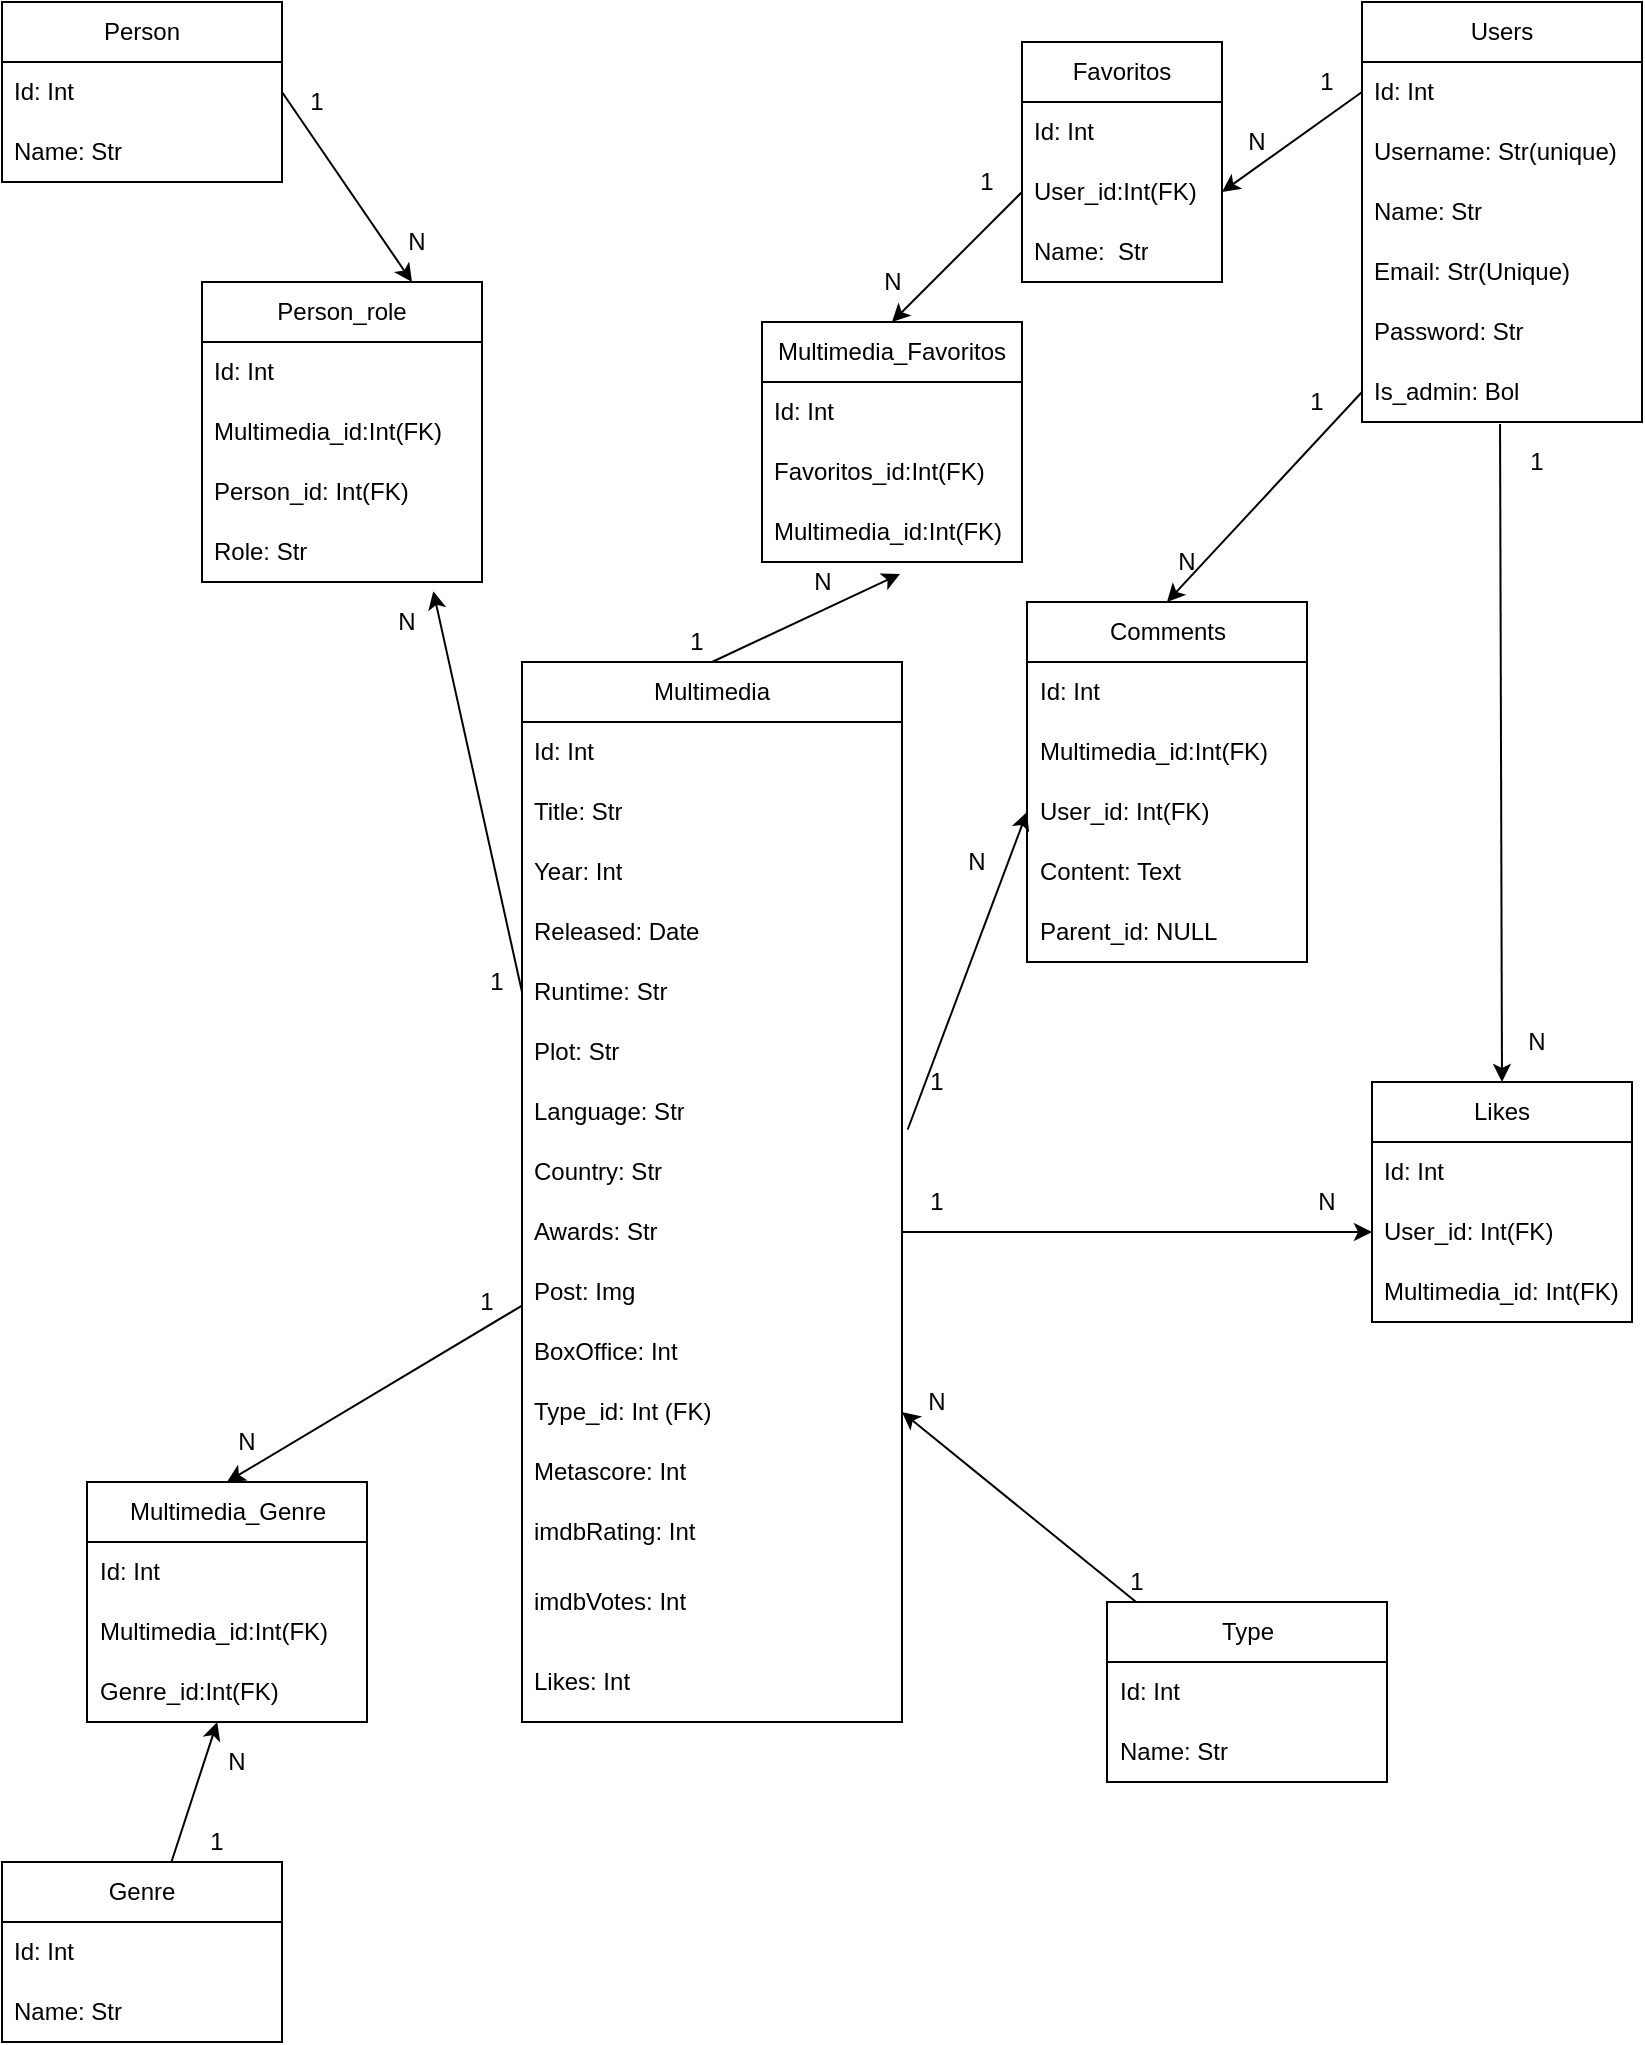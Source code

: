 <mxfile>
    <diagram id="bkgkgmPbTWXAyWraGlyu" name="Page-1">
        <mxGraphModel dx="1456" dy="627" grid="1" gridSize="10" guides="1" tooltips="1" connect="1" arrows="1" fold="1" page="1" pageScale="1" pageWidth="850" pageHeight="1100" math="0" shadow="0">
            <root>
                <mxCell id="0"/>
                <mxCell id="1" parent="0"/>
                <mxCell id="5" value="Users" style="swimlane;fontStyle=0;childLayout=stackLayout;horizontal=1;startSize=30;horizontalStack=0;resizeParent=1;resizeParentMax=0;resizeLast=0;collapsible=1;marginBottom=0;whiteSpace=wrap;html=1;rounded=0;" parent="1" vertex="1">
                    <mxGeometry x="700" y="10" width="140" height="210" as="geometry">
                        <mxRectangle x="550" y="90" width="70" height="30" as="alternateBounds"/>
                    </mxGeometry>
                </mxCell>
                <mxCell id="6" value="Id: Int" style="text;strokeColor=none;fillColor=none;align=left;verticalAlign=middle;spacingLeft=4;spacingRight=4;overflow=hidden;points=[[0,0.5],[1,0.5]];portConstraint=eastwest;rotatable=0;whiteSpace=wrap;html=1;" parent="5" vertex="1">
                    <mxGeometry y="30" width="140" height="30" as="geometry"/>
                </mxCell>
                <mxCell id="7" value="Username: Str(unique)" style="text;strokeColor=none;fillColor=none;align=left;verticalAlign=middle;spacingLeft=4;spacingRight=4;overflow=hidden;points=[[0,0.5],[1,0.5]];portConstraint=eastwest;rotatable=0;whiteSpace=wrap;html=1;" parent="5" vertex="1">
                    <mxGeometry y="60" width="140" height="30" as="geometry"/>
                </mxCell>
                <mxCell id="8" value="Name: Str" style="text;strokeColor=none;fillColor=none;align=left;verticalAlign=middle;spacingLeft=4;spacingRight=4;overflow=hidden;points=[[0,0.5],[1,0.5]];portConstraint=eastwest;rotatable=0;whiteSpace=wrap;html=1;" parent="5" vertex="1">
                    <mxGeometry y="90" width="140" height="30" as="geometry"/>
                </mxCell>
                <mxCell id="11" value="Email: Str(Unique)" style="text;strokeColor=none;fillColor=none;align=left;verticalAlign=middle;spacingLeft=4;spacingRight=4;overflow=hidden;points=[[0,0.5],[1,0.5]];portConstraint=eastwest;rotatable=0;whiteSpace=wrap;html=1;" parent="5" vertex="1">
                    <mxGeometry y="120" width="140" height="30" as="geometry"/>
                </mxCell>
                <mxCell id="12" value="Password: Str" style="text;strokeColor=none;fillColor=none;align=left;verticalAlign=middle;spacingLeft=4;spacingRight=4;overflow=hidden;points=[[0,0.5],[1,0.5]];portConstraint=eastwest;rotatable=0;whiteSpace=wrap;html=1;" parent="5" vertex="1">
                    <mxGeometry y="150" width="140" height="30" as="geometry"/>
                </mxCell>
                <mxCell id="14" value="Is_admin: Bol" style="text;strokeColor=none;fillColor=none;align=left;verticalAlign=middle;spacingLeft=4;spacingRight=4;overflow=hidden;points=[[0,0.5],[1,0.5]];portConstraint=eastwest;rotatable=0;whiteSpace=wrap;html=1;" parent="5" vertex="1">
                    <mxGeometry y="180" width="140" height="30" as="geometry"/>
                </mxCell>
                <mxCell id="67" style="edgeStyle=none;html=1;entryX=0.75;entryY=0;entryDx=0;entryDy=0;exitX=1;exitY=0.5;exitDx=0;exitDy=0;" parent="1" source="20" target="23" edge="1">
                    <mxGeometry relative="1" as="geometry"/>
                </mxCell>
                <mxCell id="19" value="Person" style="swimlane;fontStyle=0;childLayout=stackLayout;horizontal=1;startSize=30;horizontalStack=0;resizeParent=1;resizeParentMax=0;resizeLast=0;collapsible=1;marginBottom=0;whiteSpace=wrap;html=1;rounded=0;sketch=0;" parent="1" vertex="1">
                    <mxGeometry x="20" y="10" width="140" height="90" as="geometry"/>
                </mxCell>
                <mxCell id="20" value="Id: Int" style="text;strokeColor=none;fillColor=none;align=left;verticalAlign=middle;spacingLeft=4;spacingRight=4;overflow=hidden;points=[[0,0.5],[1,0.5]];portConstraint=eastwest;rotatable=0;whiteSpace=wrap;html=1;rounded=0;sketch=0;" parent="19" vertex="1">
                    <mxGeometry y="30" width="140" height="30" as="geometry"/>
                </mxCell>
                <mxCell id="21" value="Name: Str" style="text;strokeColor=none;fillColor=none;align=left;verticalAlign=middle;spacingLeft=4;spacingRight=4;overflow=hidden;points=[[0,0.5],[1,0.5]];portConstraint=eastwest;rotatable=0;whiteSpace=wrap;html=1;rounded=0;sketch=0;" parent="19" vertex="1">
                    <mxGeometry y="60" width="140" height="30" as="geometry"/>
                </mxCell>
                <mxCell id="68" style="edgeStyle=none;html=1;exitX=0;exitY=0.5;exitDx=0;exitDy=0;entryX=0.826;entryY=1.153;entryDx=0;entryDy=0;entryPerimeter=0;" parent="1" source="32" target="27" edge="1">
                    <mxGeometry relative="1" as="geometry">
                        <mxPoint x="150" y="430" as="targetPoint"/>
                    </mxGeometry>
                </mxCell>
                <mxCell id="23" value="Person_role" style="swimlane;fontStyle=0;childLayout=stackLayout;horizontal=1;startSize=30;horizontalStack=0;resizeParent=1;resizeParentMax=0;resizeLast=0;collapsible=1;marginBottom=0;whiteSpace=wrap;html=1;rounded=0;sketch=0;" parent="1" vertex="1">
                    <mxGeometry x="120" y="150" width="140" height="150" as="geometry"/>
                </mxCell>
                <mxCell id="24" value="Id: Int" style="text;strokeColor=none;fillColor=none;align=left;verticalAlign=middle;spacingLeft=4;spacingRight=4;overflow=hidden;points=[[0,0.5],[1,0.5]];portConstraint=eastwest;rotatable=0;whiteSpace=wrap;html=1;rounded=0;sketch=0;" parent="23" vertex="1">
                    <mxGeometry y="30" width="140" height="30" as="geometry"/>
                </mxCell>
                <mxCell id="25" value="Multimedia_id:Int(FK)" style="text;strokeColor=none;fillColor=none;align=left;verticalAlign=middle;spacingLeft=4;spacingRight=4;overflow=hidden;points=[[0,0.5],[1,0.5]];portConstraint=eastwest;rotatable=0;whiteSpace=wrap;html=1;rounded=0;sketch=0;" parent="23" vertex="1">
                    <mxGeometry y="60" width="140" height="30" as="geometry"/>
                </mxCell>
                <mxCell id="26" value="Person_id: Int(FK)" style="text;strokeColor=none;fillColor=none;align=left;verticalAlign=middle;spacingLeft=4;spacingRight=4;overflow=hidden;points=[[0,0.5],[1,0.5]];portConstraint=eastwest;rotatable=0;whiteSpace=wrap;html=1;rounded=0;sketch=0;" parent="23" vertex="1">
                    <mxGeometry y="90" width="140" height="30" as="geometry"/>
                </mxCell>
                <mxCell id="27" value="Role: Str" style="text;strokeColor=none;fillColor=none;align=left;verticalAlign=middle;spacingLeft=4;spacingRight=4;overflow=hidden;points=[[0,0.5],[1,0.5]];portConstraint=eastwest;rotatable=0;whiteSpace=wrap;html=1;rounded=0;sketch=0;" parent="23" vertex="1">
                    <mxGeometry y="120" width="140" height="30" as="geometry"/>
                </mxCell>
                <mxCell id="62" style="edgeStyle=none;html=1;entryX=0.5;entryY=0;entryDx=0;entryDy=0;" parent="1" source="28" target="45" edge="1">
                    <mxGeometry relative="1" as="geometry"/>
                </mxCell>
                <mxCell id="61" style="edgeStyle=none;html=1;" parent="1" source="37" target="47" edge="1">
                    <mxGeometry relative="1" as="geometry"/>
                </mxCell>
                <mxCell id="37" value="Genre" style="swimlane;fontStyle=0;childLayout=stackLayout;horizontal=1;startSize=30;horizontalStack=0;resizeParent=1;resizeParentMax=0;resizeLast=0;collapsible=1;marginBottom=0;whiteSpace=wrap;html=1;rounded=0;sketch=0;" parent="1" vertex="1">
                    <mxGeometry x="20" y="940" width="140" height="90" as="geometry"/>
                </mxCell>
                <mxCell id="38" value="Id: Int" style="text;strokeColor=none;fillColor=none;align=left;verticalAlign=middle;spacingLeft=4;spacingRight=4;overflow=hidden;points=[[0,0.5],[1,0.5]];portConstraint=eastwest;rotatable=0;whiteSpace=wrap;html=1;rounded=0;sketch=0;" parent="37" vertex="1">
                    <mxGeometry y="30" width="140" height="30" as="geometry"/>
                </mxCell>
                <mxCell id="39" value="Name: Str" style="text;strokeColor=none;fillColor=none;align=left;verticalAlign=middle;spacingLeft=4;spacingRight=4;overflow=hidden;points=[[0,0.5],[1,0.5]];portConstraint=eastwest;rotatable=0;whiteSpace=wrap;html=1;rounded=0;sketch=0;" parent="37" vertex="1">
                    <mxGeometry y="60" width="140" height="30" as="geometry"/>
                </mxCell>
                <mxCell id="45" value="Multimedia_Genre" style="swimlane;fontStyle=0;childLayout=stackLayout;horizontal=1;startSize=30;horizontalStack=0;resizeParent=1;resizeParentMax=0;resizeLast=0;collapsible=1;marginBottom=0;whiteSpace=wrap;html=1;rounded=0;sketch=0;" parent="1" vertex="1">
                    <mxGeometry x="62.5" y="750" width="140" height="120" as="geometry"/>
                </mxCell>
                <mxCell id="99" value="Id: Int" style="text;strokeColor=none;fillColor=none;align=left;verticalAlign=middle;spacingLeft=4;spacingRight=4;overflow=hidden;points=[[0,0.5],[1,0.5]];portConstraint=eastwest;rotatable=0;whiteSpace=wrap;html=1;rounded=0;sketch=0;" parent="45" vertex="1">
                    <mxGeometry y="30" width="140" height="30" as="geometry"/>
                </mxCell>
                <mxCell id="46" value="Multimedia_id:Int(FK)" style="text;strokeColor=none;fillColor=none;align=left;verticalAlign=middle;spacingLeft=4;spacingRight=4;overflow=hidden;points=[[0,0.5],[1,0.5]];portConstraint=eastwest;rotatable=0;whiteSpace=wrap;html=1;rounded=0;sketch=0;" parent="45" vertex="1">
                    <mxGeometry y="60" width="140" height="30" as="geometry"/>
                </mxCell>
                <mxCell id="47" value="Genre_id:Int(FK)" style="text;strokeColor=none;fillColor=none;align=left;verticalAlign=middle;spacingLeft=4;spacingRight=4;overflow=hidden;points=[[0,0.5],[1,0.5]];portConstraint=eastwest;rotatable=0;whiteSpace=wrap;html=1;rounded=0;sketch=0;" parent="45" vertex="1">
                    <mxGeometry y="90" width="140" height="30" as="geometry"/>
                </mxCell>
                <mxCell id="76" value="1" style="text;html=1;strokeColor=none;fillColor=none;align=center;verticalAlign=middle;whiteSpace=wrap;rounded=0;sketch=0;" parent="1" vertex="1">
                    <mxGeometry x="160" y="50" width="35" height="20" as="geometry"/>
                </mxCell>
                <mxCell id="77" value="N" style="text;html=1;strokeColor=none;fillColor=none;align=center;verticalAlign=middle;whiteSpace=wrap;rounded=0;sketch=0;" parent="1" vertex="1">
                    <mxGeometry x="210" y="120" width="35" height="20" as="geometry"/>
                </mxCell>
                <mxCell id="79" value="1" style="text;html=1;strokeColor=none;fillColor=none;align=center;verticalAlign=middle;whiteSpace=wrap;rounded=0;sketch=0;" parent="1" vertex="1">
                    <mxGeometry x="245" y="650" width="35" height="20" as="geometry"/>
                </mxCell>
                <mxCell id="81" value="1" style="text;html=1;strokeColor=none;fillColor=none;align=center;verticalAlign=middle;whiteSpace=wrap;rounded=0;sketch=0;" parent="1" vertex="1">
                    <mxGeometry x="110" y="920" width="35" height="20" as="geometry"/>
                </mxCell>
                <mxCell id="83" value="N" style="text;html=1;strokeColor=none;fillColor=none;align=center;verticalAlign=middle;whiteSpace=wrap;rounded=0;sketch=0;" parent="1" vertex="1">
                    <mxGeometry x="120" y="880" width="35" height="20" as="geometry"/>
                </mxCell>
                <mxCell id="85" value="N" style="text;html=1;strokeColor=none;fillColor=none;align=center;verticalAlign=middle;whiteSpace=wrap;rounded=0;sketch=0;" parent="1" vertex="1">
                    <mxGeometry x="125" y="720" width="35" height="20" as="geometry"/>
                </mxCell>
                <mxCell id="87" value="N" style="text;html=1;strokeColor=none;fillColor=none;align=center;verticalAlign=middle;whiteSpace=wrap;rounded=0;sketch=0;" parent="1" vertex="1">
                    <mxGeometry x="205" y="310" width="35" height="20" as="geometry"/>
                </mxCell>
                <mxCell id="91" style="edgeStyle=none;html=1;entryX=1;entryY=0.5;entryDx=0;entryDy=0;" parent="1" source="88" target="94" edge="1">
                    <mxGeometry relative="1" as="geometry"/>
                </mxCell>
                <mxCell id="88" value="Type" style="swimlane;fontStyle=0;childLayout=stackLayout;horizontal=1;startSize=30;horizontalStack=0;resizeParent=1;resizeParentMax=0;resizeLast=0;collapsible=1;marginBottom=0;whiteSpace=wrap;html=1;rounded=0;sketch=0;" parent="1" vertex="1">
                    <mxGeometry x="572.5" y="810" width="140" height="90" as="geometry"/>
                </mxCell>
                <mxCell id="89" value="Id: Int" style="text;strokeColor=none;fillColor=none;align=left;verticalAlign=middle;spacingLeft=4;spacingRight=4;overflow=hidden;points=[[0,0.5],[1,0.5]];portConstraint=eastwest;rotatable=0;whiteSpace=wrap;html=1;rounded=0;sketch=0;" parent="88" vertex="1">
                    <mxGeometry y="30" width="140" height="30" as="geometry"/>
                </mxCell>
                <mxCell id="90" value="Name: Str" style="text;strokeColor=none;fillColor=none;align=left;verticalAlign=middle;spacingLeft=4;spacingRight=4;overflow=hidden;points=[[0,0.5],[1,0.5]];portConstraint=eastwest;rotatable=0;whiteSpace=wrap;html=1;rounded=0;sketch=0;" parent="88" vertex="1">
                    <mxGeometry y="60" width="140" height="30" as="geometry"/>
                </mxCell>
                <mxCell id="92" value="N" style="text;html=1;strokeColor=none;fillColor=none;align=center;verticalAlign=middle;whiteSpace=wrap;rounded=0;sketch=0;" parent="1" vertex="1">
                    <mxGeometry x="470" y="700" width="35" height="20" as="geometry"/>
                </mxCell>
                <mxCell id="93" value="1" style="text;html=1;strokeColor=none;fillColor=none;align=center;verticalAlign=middle;whiteSpace=wrap;rounded=0;sketch=0;" parent="1" vertex="1">
                    <mxGeometry x="570" y="790" width="35" height="20" as="geometry"/>
                </mxCell>
                <mxCell id="95" value="1" style="text;html=1;strokeColor=none;fillColor=none;align=center;verticalAlign=middle;whiteSpace=wrap;rounded=0;sketch=0;" parent="1" vertex="1">
                    <mxGeometry x="250" y="490" width="35" height="20" as="geometry"/>
                </mxCell>
                <mxCell id="100" value="Favoritos" style="swimlane;fontStyle=0;childLayout=stackLayout;horizontal=1;startSize=30;horizontalStack=0;resizeParent=1;resizeParentMax=0;resizeLast=0;collapsible=1;marginBottom=0;whiteSpace=wrap;html=1;rounded=0;sketch=0;" parent="1" vertex="1">
                    <mxGeometry x="530" y="30" width="100" height="120" as="geometry"/>
                </mxCell>
                <mxCell id="101" value="Id: Int" style="text;strokeColor=none;fillColor=none;align=left;verticalAlign=middle;spacingLeft=4;spacingRight=4;overflow=hidden;points=[[0,0.5],[1,0.5]];portConstraint=eastwest;rotatable=0;whiteSpace=wrap;html=1;rounded=0;sketch=0;" parent="100" vertex="1">
                    <mxGeometry y="30" width="100" height="30" as="geometry"/>
                </mxCell>
                <mxCell id="102" value="User_id:Int(FK)" style="text;strokeColor=none;fillColor=none;align=left;verticalAlign=middle;spacingLeft=4;spacingRight=4;overflow=hidden;points=[[0,0.5],[1,0.5]];portConstraint=eastwest;rotatable=0;whiteSpace=wrap;html=1;rounded=0;sketch=0;" parent="100" vertex="1">
                    <mxGeometry y="60" width="100" height="30" as="geometry"/>
                </mxCell>
                <mxCell id="103" value="Name:&amp;nbsp; Str" style="text;strokeColor=none;fillColor=none;align=left;verticalAlign=middle;spacingLeft=4;spacingRight=4;overflow=hidden;points=[[0,0.5],[1,0.5]];portConstraint=eastwest;rotatable=0;whiteSpace=wrap;html=1;rounded=0;sketch=0;" parent="100" vertex="1">
                    <mxGeometry y="90" width="100" height="30" as="geometry"/>
                </mxCell>
                <mxCell id="105" value="Multimedia_Favoritos" style="swimlane;fontStyle=0;childLayout=stackLayout;horizontal=1;startSize=30;horizontalStack=0;resizeParent=1;resizeParentMax=0;resizeLast=0;collapsible=1;marginBottom=0;whiteSpace=wrap;html=1;rounded=0;sketch=0;" parent="1" vertex="1">
                    <mxGeometry x="400" y="170" width="130" height="120" as="geometry"/>
                </mxCell>
                <mxCell id="106" value="Id: Int" style="text;strokeColor=none;fillColor=none;align=left;verticalAlign=middle;spacingLeft=4;spacingRight=4;overflow=hidden;points=[[0,0.5],[1,0.5]];portConstraint=eastwest;rotatable=0;whiteSpace=wrap;html=1;rounded=0;sketch=0;" parent="105" vertex="1">
                    <mxGeometry y="30" width="130" height="30" as="geometry"/>
                </mxCell>
                <mxCell id="107" value="Favoritos_id:Int(FK)" style="text;strokeColor=none;fillColor=none;align=left;verticalAlign=middle;spacingLeft=4;spacingRight=4;overflow=hidden;points=[[0,0.5],[1,0.5]];portConstraint=eastwest;rotatable=0;whiteSpace=wrap;html=1;rounded=0;sketch=0;" parent="105" vertex="1">
                    <mxGeometry y="60" width="130" height="30" as="geometry"/>
                </mxCell>
                <mxCell id="108" value="Multimedia_id:Int(FK)" style="text;strokeColor=none;fillColor=none;align=left;verticalAlign=middle;spacingLeft=4;spacingRight=4;overflow=hidden;points=[[0,0.5],[1,0.5]];portConstraint=eastwest;rotatable=0;whiteSpace=wrap;html=1;rounded=0;sketch=0;" parent="105" vertex="1">
                    <mxGeometry y="90" width="130" height="30" as="geometry"/>
                </mxCell>
                <mxCell id="109" style="edgeStyle=none;html=1;entryX=1;entryY=0.5;entryDx=0;entryDy=0;exitX=0;exitY=0.5;exitDx=0;exitDy=0;" parent="1" source="6" target="102" edge="1">
                    <mxGeometry relative="1" as="geometry">
                        <mxPoint x="700" y="270" as="sourcePoint"/>
                        <mxPoint x="765" y="365" as="targetPoint"/>
                    </mxGeometry>
                </mxCell>
                <mxCell id="110" value="1" style="text;html=1;strokeColor=none;fillColor=none;align=center;verticalAlign=middle;whiteSpace=wrap;rounded=0;sketch=0;" parent="1" vertex="1">
                    <mxGeometry x="665" y="40" width="35" height="20" as="geometry"/>
                </mxCell>
                <mxCell id="111" value="N" style="text;html=1;strokeColor=none;fillColor=none;align=center;verticalAlign=middle;whiteSpace=wrap;rounded=0;sketch=0;" parent="1" vertex="1">
                    <mxGeometry x="630" y="70" width="35" height="20" as="geometry"/>
                </mxCell>
                <mxCell id="114" style="edgeStyle=none;html=1;exitX=0.5;exitY=0;exitDx=0;exitDy=0;entryX=0.531;entryY=1.2;entryDx=0;entryDy=0;entryPerimeter=0;" parent="1" source="28" target="108" edge="1">
                    <mxGeometry relative="1" as="geometry">
                        <mxPoint x="640.64" y="309.59" as="targetPoint"/>
                        <mxPoint x="685" y="510" as="sourcePoint"/>
                    </mxGeometry>
                </mxCell>
                <mxCell id="115" style="edgeStyle=none;html=1;exitX=0;exitY=0.5;exitDx=0;exitDy=0;entryX=0.5;entryY=0;entryDx=0;entryDy=0;" parent="1" source="102" target="105" edge="1">
                    <mxGeometry relative="1" as="geometry">
                        <mxPoint x="400" y="130" as="targetPoint"/>
                        <mxPoint x="378" y="94" as="sourcePoint"/>
                    </mxGeometry>
                </mxCell>
                <mxCell id="118" value="1" style="text;html=1;strokeColor=none;fillColor=none;align=center;verticalAlign=middle;whiteSpace=wrap;rounded=0;sketch=0;" parent="1" vertex="1">
                    <mxGeometry x="350" y="320" width="35" height="20" as="geometry"/>
                </mxCell>
                <mxCell id="119" value="1" style="text;html=1;strokeColor=none;fillColor=none;align=center;verticalAlign=middle;whiteSpace=wrap;rounded=0;sketch=0;" parent="1" vertex="1">
                    <mxGeometry x="495" y="90" width="35" height="20" as="geometry"/>
                </mxCell>
                <mxCell id="120" value="N" style="text;html=1;strokeColor=none;fillColor=none;align=center;verticalAlign=middle;whiteSpace=wrap;rounded=0;sketch=0;" parent="1" vertex="1">
                    <mxGeometry x="447.5" y="140" width="35" height="20" as="geometry"/>
                </mxCell>
                <mxCell id="128" value="Comments" style="swimlane;fontStyle=0;childLayout=stackLayout;horizontal=1;startSize=30;horizontalStack=0;resizeParent=1;resizeParentMax=0;resizeLast=0;collapsible=1;marginBottom=0;whiteSpace=wrap;html=1;rounded=0;" parent="1" vertex="1">
                    <mxGeometry x="532.5" y="310" width="140" height="180" as="geometry">
                        <mxRectangle x="550" y="90" width="70" height="30" as="alternateBounds"/>
                    </mxGeometry>
                </mxCell>
                <mxCell id="129" value="Id: Int" style="text;strokeColor=none;fillColor=none;align=left;verticalAlign=middle;spacingLeft=4;spacingRight=4;overflow=hidden;points=[[0,0.5],[1,0.5]];portConstraint=eastwest;rotatable=0;whiteSpace=wrap;html=1;" parent="128" vertex="1">
                    <mxGeometry y="30" width="140" height="30" as="geometry"/>
                </mxCell>
                <mxCell id="130" value="Multimedia_id:Int(FK)" style="text;strokeColor=none;fillColor=none;align=left;verticalAlign=middle;spacingLeft=4;spacingRight=4;overflow=hidden;points=[[0,0.5],[1,0.5]];portConstraint=eastwest;rotatable=0;whiteSpace=wrap;html=1;" parent="128" vertex="1">
                    <mxGeometry y="60" width="140" height="30" as="geometry"/>
                </mxCell>
                <mxCell id="131" value="User_id: Int(FK)" style="text;strokeColor=none;fillColor=none;align=left;verticalAlign=middle;spacingLeft=4;spacingRight=4;overflow=hidden;points=[[0,0.5],[1,0.5]];portConstraint=eastwest;rotatable=0;whiteSpace=wrap;html=1;" parent="128" vertex="1">
                    <mxGeometry y="90" width="140" height="30" as="geometry"/>
                </mxCell>
                <mxCell id="132" value="Content: Text" style="text;strokeColor=none;fillColor=none;align=left;verticalAlign=middle;spacingLeft=4;spacingRight=4;overflow=hidden;points=[[0,0.5],[1,0.5]];portConstraint=eastwest;rotatable=0;whiteSpace=wrap;html=1;" parent="128" vertex="1">
                    <mxGeometry y="120" width="140" height="30" as="geometry"/>
                </mxCell>
                <mxCell id="133" value="Parent_id: NULL" style="text;strokeColor=none;fillColor=none;align=left;verticalAlign=middle;spacingLeft=4;spacingRight=4;overflow=hidden;points=[[0,0.5],[1,0.5]];portConstraint=eastwest;rotatable=0;whiteSpace=wrap;html=1;" parent="128" vertex="1">
                    <mxGeometry y="150" width="140" height="30" as="geometry"/>
                </mxCell>
                <mxCell id="135" style="edgeStyle=none;html=1;exitX=1.015;exitY=0.792;exitDx=0;exitDy=0;entryX=0;entryY=0.5;entryDx=0;entryDy=0;exitPerimeter=0;" parent="1" source="55" target="131" edge="1">
                    <mxGeometry relative="1" as="geometry">
                        <mxPoint x="576.53" y="478" as="targetPoint"/>
                        <mxPoint x="482.5" y="522" as="sourcePoint"/>
                    </mxGeometry>
                </mxCell>
                <mxCell id="136" value="1" style="text;html=1;strokeColor=none;fillColor=none;align=center;verticalAlign=middle;whiteSpace=wrap;rounded=0;sketch=0;" parent="1" vertex="1">
                    <mxGeometry x="470" y="540" width="35" height="20" as="geometry"/>
                </mxCell>
                <mxCell id="137" style="edgeStyle=none;html=1;exitX=0;exitY=0.5;exitDx=0;exitDy=0;entryX=0.5;entryY=0;entryDx=0;entryDy=0;" parent="1" source="14" target="128" edge="1">
                    <mxGeometry relative="1" as="geometry">
                        <mxPoint x="665" y="280" as="targetPoint"/>
                        <mxPoint x="517.85" y="388.76" as="sourcePoint"/>
                    </mxGeometry>
                </mxCell>
                <mxCell id="138" value="1" style="text;html=1;strokeColor=none;fillColor=none;align=center;verticalAlign=middle;whiteSpace=wrap;rounded=0;sketch=0;" parent="1" vertex="1">
                    <mxGeometry x="660" y="200" width="35" height="20" as="geometry"/>
                </mxCell>
                <mxCell id="139" value="N" style="text;html=1;strokeColor=none;fillColor=none;align=center;verticalAlign=middle;whiteSpace=wrap;rounded=0;sketch=0;" parent="1" vertex="1">
                    <mxGeometry x="595" y="280" width="35" height="20" as="geometry"/>
                </mxCell>
                <mxCell id="142" value="N" style="text;html=1;strokeColor=none;fillColor=none;align=center;verticalAlign=middle;whiteSpace=wrap;rounded=0;sketch=0;" parent="1" vertex="1">
                    <mxGeometry x="490" y="430" width="35" height="20" as="geometry"/>
                </mxCell>
                <mxCell id="144" value="N" style="text;html=1;strokeColor=none;fillColor=none;align=center;verticalAlign=middle;whiteSpace=wrap;rounded=0;sketch=0;" parent="1" vertex="1">
                    <mxGeometry x="412.5" y="290" width="35" height="20" as="geometry"/>
                </mxCell>
                <object label="Multimedia" id="28">
                    <mxCell style="swimlane;fontStyle=0;childLayout=stackLayout;horizontal=1;startSize=30;horizontalStack=0;resizeParent=1;resizeParentMax=0;resizeLast=0;collapsible=1;marginBottom=0;whiteSpace=wrap;html=1;rounded=0;sketch=0;" parent="1" vertex="1">
                        <mxGeometry x="280" y="340" width="190" height="530" as="geometry">
                            <mxRectangle x="280" y="340" width="100" height="30" as="alternateBounds"/>
                        </mxGeometry>
                    </mxCell>
                </object>
                <mxCell id="29" value="Id: Int" style="text;strokeColor=none;fillColor=none;align=left;verticalAlign=middle;spacingLeft=4;spacingRight=4;overflow=hidden;points=[[0,0.5],[1,0.5]];portConstraint=eastwest;rotatable=0;whiteSpace=wrap;html=1;rounded=0;sketch=0;" parent="28" vertex="1">
                    <mxGeometry y="30" width="190" height="30" as="geometry"/>
                </mxCell>
                <mxCell id="30" value="Title: Str" style="text;strokeColor=none;fillColor=none;align=left;verticalAlign=middle;spacingLeft=4;spacingRight=4;overflow=hidden;points=[[0,0.5],[1,0.5]];portConstraint=eastwest;rotatable=0;whiteSpace=wrap;html=1;rounded=0;sketch=0;" parent="28" vertex="1">
                    <mxGeometry y="60" width="190" height="30" as="geometry"/>
                </mxCell>
                <mxCell id="31" value="Year: Int" style="text;strokeColor=none;fillColor=none;align=left;verticalAlign=middle;spacingLeft=4;spacingRight=4;overflow=hidden;points=[[0,0.5],[1,0.5]];portConstraint=eastwest;rotatable=0;whiteSpace=wrap;html=1;rounded=0;sketch=0;" parent="28" vertex="1">
                    <mxGeometry y="90" width="190" height="30" as="geometry"/>
                </mxCell>
                <mxCell id="33" value="Released: Date" style="text;strokeColor=none;fillColor=none;align=left;verticalAlign=middle;spacingLeft=4;spacingRight=4;overflow=hidden;points=[[0,0.5],[1,0.5]];portConstraint=eastwest;rotatable=0;whiteSpace=wrap;html=1;rounded=0;sketch=0;" parent="28" vertex="1">
                    <mxGeometry y="120" width="190" height="30" as="geometry"/>
                </mxCell>
                <mxCell id="32" value="Runtime: Str" style="text;strokeColor=none;fillColor=none;align=left;verticalAlign=middle;spacingLeft=4;spacingRight=4;overflow=hidden;points=[[0,0.5],[1,0.5]];portConstraint=eastwest;rotatable=0;whiteSpace=wrap;html=1;rounded=0;sketch=0;" parent="28" vertex="1">
                    <mxGeometry y="150" width="190" height="30" as="geometry"/>
                </mxCell>
                <mxCell id="54" value="Plot: Str" style="text;strokeColor=none;fillColor=none;align=left;verticalAlign=middle;spacingLeft=4;spacingRight=4;overflow=hidden;points=[[0,0.5],[1,0.5]];portConstraint=eastwest;rotatable=0;whiteSpace=wrap;html=1;rounded=0;sketch=0;" parent="28" vertex="1">
                    <mxGeometry y="180" width="190" height="30" as="geometry"/>
                </mxCell>
                <mxCell id="55" value="Language: Str" style="text;strokeColor=none;fillColor=none;align=left;verticalAlign=middle;spacingLeft=4;spacingRight=4;overflow=hidden;points=[[0,0.5],[1,0.5]];portConstraint=eastwest;rotatable=0;whiteSpace=wrap;html=1;rounded=0;sketch=0;" parent="28" vertex="1">
                    <mxGeometry y="210" width="190" height="30" as="geometry"/>
                </mxCell>
                <mxCell id="56" value="Country: Str" style="text;strokeColor=none;fillColor=none;align=left;verticalAlign=middle;spacingLeft=4;spacingRight=4;overflow=hidden;points=[[0,0.5],[1,0.5]];portConstraint=eastwest;rotatable=0;whiteSpace=wrap;html=1;rounded=0;sketch=0;" parent="28" vertex="1">
                    <mxGeometry y="240" width="190" height="30" as="geometry"/>
                </mxCell>
                <mxCell id="57" value="Awards: Str" style="text;strokeColor=none;fillColor=none;align=left;verticalAlign=middle;spacingLeft=4;spacingRight=4;overflow=hidden;points=[[0,0.5],[1,0.5]];portConstraint=eastwest;rotatable=0;whiteSpace=wrap;html=1;rounded=0;sketch=0;" parent="28" vertex="1">
                    <mxGeometry y="270" width="190" height="30" as="geometry"/>
                </mxCell>
                <mxCell id="58" value="Post: Img" style="text;strokeColor=none;fillColor=none;align=left;verticalAlign=middle;spacingLeft=4;spacingRight=4;overflow=hidden;points=[[0,0.5],[1,0.5]];portConstraint=eastwest;rotatable=0;whiteSpace=wrap;html=1;rounded=0;sketch=0;" parent="28" vertex="1">
                    <mxGeometry y="300" width="190" height="30" as="geometry"/>
                </mxCell>
                <mxCell id="82" value="BoxOffice: Int" style="text;strokeColor=none;fillColor=none;align=left;verticalAlign=middle;spacingLeft=4;spacingRight=4;overflow=hidden;points=[[0,0.5],[1,0.5]];portConstraint=eastwest;rotatable=0;whiteSpace=wrap;html=1;rounded=0;sketch=0;" parent="28" vertex="1">
                    <mxGeometry y="330" width="190" height="30" as="geometry"/>
                </mxCell>
                <mxCell id="94" value="Type_id: Int (FK)" style="text;strokeColor=none;fillColor=none;align=left;verticalAlign=middle;spacingLeft=4;spacingRight=4;overflow=hidden;points=[[0,0.5],[1,0.5]];portConstraint=eastwest;rotatable=0;whiteSpace=wrap;html=1;rounded=0;sketch=0;" parent="28" vertex="1">
                    <mxGeometry y="360" width="190" height="30" as="geometry"/>
                </mxCell>
                <mxCell id="96" value="Metascore: Int" style="text;strokeColor=none;fillColor=none;align=left;verticalAlign=middle;spacingLeft=4;spacingRight=4;overflow=hidden;points=[[0,0.5],[1,0.5]];portConstraint=eastwest;rotatable=0;whiteSpace=wrap;html=1;rounded=0;sketch=0;" parent="28" vertex="1">
                    <mxGeometry y="390" width="190" height="30" as="geometry"/>
                </mxCell>
                <mxCell id="97" value="imdbRating: Int" style="text;strokeColor=none;fillColor=none;align=left;verticalAlign=middle;spacingLeft=4;spacingRight=4;overflow=hidden;points=[[0,0.5],[1,0.5]];portConstraint=eastwest;rotatable=0;whiteSpace=wrap;html=1;rounded=0;sketch=0;" parent="28" vertex="1">
                    <mxGeometry y="420" width="190" height="30" as="geometry"/>
                </mxCell>
                <mxCell id="98" value="imdbVotes: Int" style="text;strokeColor=none;fillColor=none;align=left;verticalAlign=middle;spacingLeft=4;spacingRight=4;overflow=hidden;points=[[0,0.5],[1,0.5]];portConstraint=eastwest;rotatable=0;whiteSpace=wrap;html=1;rounded=0;sketch=0;" parent="28" vertex="1">
                    <mxGeometry y="450" width="190" height="40" as="geometry"/>
                </mxCell>
                <mxCell id="146" value="Likes: Int" style="text;strokeColor=none;fillColor=none;align=left;verticalAlign=middle;spacingLeft=4;spacingRight=4;overflow=hidden;points=[[0,0.5],[1,0.5]];portConstraint=eastwest;rotatable=0;whiteSpace=wrap;html=1;rounded=0;sketch=0;" vertex="1" parent="28">
                    <mxGeometry y="490" width="190" height="40" as="geometry"/>
                </mxCell>
                <mxCell id="148" value="Likes" style="swimlane;fontStyle=0;childLayout=stackLayout;horizontal=1;startSize=30;horizontalStack=0;resizeParent=1;resizeParentMax=0;resizeLast=0;collapsible=1;marginBottom=0;whiteSpace=wrap;html=1;rounded=0;sketch=0;" vertex="1" parent="1">
                    <mxGeometry x="705" y="550" width="130" height="120" as="geometry"/>
                </mxCell>
                <mxCell id="149" value="Id: Int" style="text;strokeColor=none;fillColor=none;align=left;verticalAlign=middle;spacingLeft=4;spacingRight=4;overflow=hidden;points=[[0,0.5],[1,0.5]];portConstraint=eastwest;rotatable=0;whiteSpace=wrap;html=1;rounded=0;sketch=0;" vertex="1" parent="148">
                    <mxGeometry y="30" width="130" height="30" as="geometry"/>
                </mxCell>
                <mxCell id="150" value="User_id: Int(FK)" style="text;strokeColor=none;fillColor=none;align=left;verticalAlign=middle;spacingLeft=4;spacingRight=4;overflow=hidden;points=[[0,0.5],[1,0.5]];portConstraint=eastwest;rotatable=0;whiteSpace=wrap;html=1;rounded=0;sketch=0;" vertex="1" parent="148">
                    <mxGeometry y="60" width="130" height="30" as="geometry"/>
                </mxCell>
                <mxCell id="151" value="Multimedia_id: Int(FK)" style="text;strokeColor=none;fillColor=none;align=left;verticalAlign=middle;spacingLeft=4;spacingRight=4;overflow=hidden;points=[[0,0.5],[1,0.5]];portConstraint=eastwest;rotatable=0;whiteSpace=wrap;html=1;rounded=0;sketch=0;" vertex="1" parent="148">
                    <mxGeometry y="90" width="130" height="30" as="geometry"/>
                </mxCell>
                <mxCell id="152" style="edgeStyle=none;html=1;exitX=1;exitY=0.5;exitDx=0;exitDy=0;entryX=0;entryY=0.5;entryDx=0;entryDy=0;" edge="1" parent="1" source="57" target="150">
                    <mxGeometry relative="1" as="geometry">
                        <mxPoint x="532.5" y="490" as="targetPoint"/>
                        <mxPoint x="472.85" y="648.76" as="sourcePoint"/>
                    </mxGeometry>
                </mxCell>
                <mxCell id="153" style="edgeStyle=none;html=1;exitX=0.493;exitY=1.033;exitDx=0;exitDy=0;entryX=0.5;entryY=0;entryDx=0;entryDy=0;exitPerimeter=0;" edge="1" parent="1" source="14" target="148">
                    <mxGeometry relative="1" as="geometry">
                        <mxPoint x="721.25" y="445" as="targetPoint"/>
                        <mxPoint x="818.75" y="340" as="sourcePoint"/>
                    </mxGeometry>
                </mxCell>
                <mxCell id="154" value="1" style="text;html=1;strokeColor=none;fillColor=none;align=center;verticalAlign=middle;whiteSpace=wrap;rounded=0;sketch=0;" vertex="1" parent="1">
                    <mxGeometry x="770" y="230" width="35" height="20" as="geometry"/>
                </mxCell>
                <mxCell id="155" value="1" style="text;html=1;strokeColor=none;fillColor=none;align=center;verticalAlign=middle;whiteSpace=wrap;rounded=0;sketch=0;" vertex="1" parent="1">
                    <mxGeometry x="470" y="600" width="35" height="20" as="geometry"/>
                </mxCell>
                <mxCell id="156" value="N" style="text;html=1;strokeColor=none;fillColor=none;align=center;verticalAlign=middle;whiteSpace=wrap;rounded=0;sketch=0;" vertex="1" parent="1">
                    <mxGeometry x="665" y="600" width="35" height="20" as="geometry"/>
                </mxCell>
                <mxCell id="157" value="N" style="text;html=1;strokeColor=none;fillColor=none;align=center;verticalAlign=middle;whiteSpace=wrap;rounded=0;sketch=0;" vertex="1" parent="1">
                    <mxGeometry x="770" y="520" width="35" height="20" as="geometry"/>
                </mxCell>
            </root>
        </mxGraphModel>
    </diagram>
</mxfile>